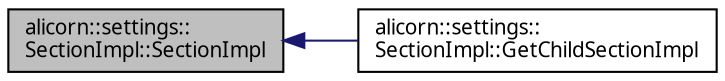 digraph "alicorn::settings::SectionImpl::SectionImpl"
{
 // INTERACTIVE_SVG=YES
  edge [fontname="Verdana",fontsize="10",labelfontname="Verdana",labelfontsize="10"];
  node [fontname="Verdana",fontsize="10",shape=record];
  rankdir="LR";
  Node1 [label="alicorn::settings::\lSectionImpl::SectionImpl",height=0.2,width=0.4,color="black", fillcolor="grey75", style="filled", fontcolor="black"];
  Node1 -> Node2 [dir="back",color="midnightblue",fontsize="10",style="solid",fontname="Verdana"];
  Node2 [label="alicorn::settings::\lSectionImpl::GetChildSectionImpl",height=0.2,width=0.4,color="black", fillcolor="white", style="filled",URL="$a00133.html#a3df5c9b056b01466c8a70001861867ed",tooltip="Функция получения дочернего раздела настроек. "];
}
